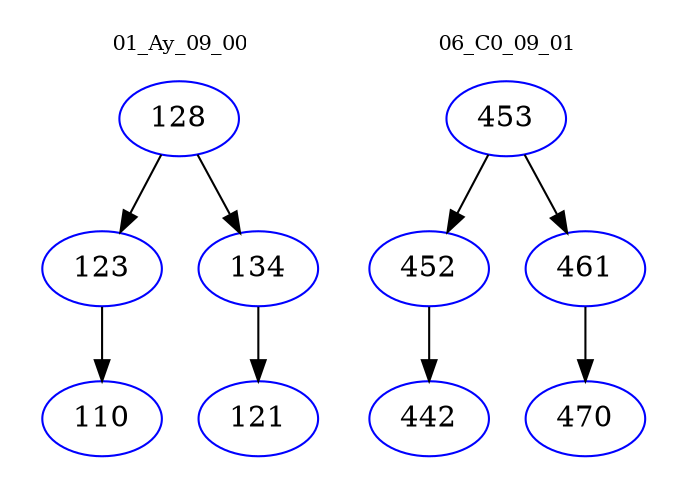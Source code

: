 digraph{
subgraph cluster_0 {
color = white
label = "01_Ay_09_00";
fontsize=10;
T0_128 [label="128", color="blue"]
T0_128 -> T0_123 [color="black"]
T0_123 [label="123", color="blue"]
T0_123 -> T0_110 [color="black"]
T0_110 [label="110", color="blue"]
T0_128 -> T0_134 [color="black"]
T0_134 [label="134", color="blue"]
T0_134 -> T0_121 [color="black"]
T0_121 [label="121", color="blue"]
}
subgraph cluster_1 {
color = white
label = "06_C0_09_01";
fontsize=10;
T1_453 [label="453", color="blue"]
T1_453 -> T1_452 [color="black"]
T1_452 [label="452", color="blue"]
T1_452 -> T1_442 [color="black"]
T1_442 [label="442", color="blue"]
T1_453 -> T1_461 [color="black"]
T1_461 [label="461", color="blue"]
T1_461 -> T1_470 [color="black"]
T1_470 [label="470", color="blue"]
}
}
